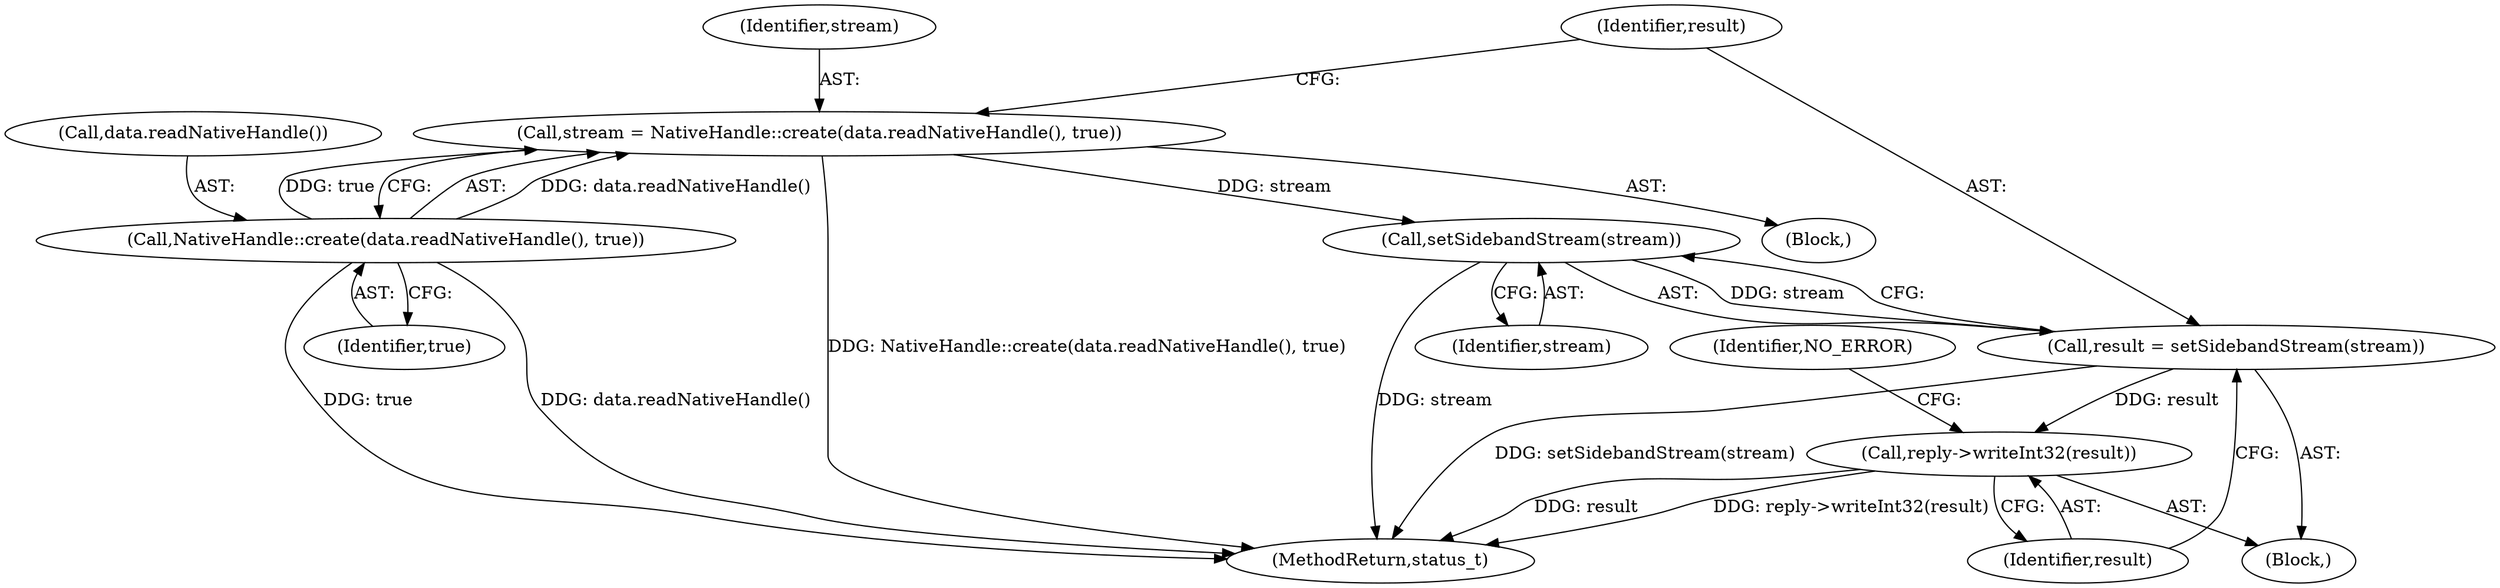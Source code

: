 digraph "0_Android_a30d7d90c4f718e46fb41a99b3d52800e1011b73_0@API" {
"1000488" [label="(Call,stream = NativeHandle::create(data.readNativeHandle(), true))"];
"1000490" [label="(Call,NativeHandle::create(data.readNativeHandle(), true))"];
"1000496" [label="(Call,setSidebandStream(stream))"];
"1000494" [label="(Call,result = setSidebandStream(stream))"];
"1000498" [label="(Call,reply->writeInt32(result))"];
"1000596" [label="(MethodReturn,status_t)"];
"1000489" [label="(Identifier,stream)"];
"1000492" [label="(Identifier,true)"];
"1000501" [label="(Identifier,NO_ERROR)"];
"1000494" [label="(Call,result = setSidebandStream(stream))"];
"1000490" [label="(Call,NativeHandle::create(data.readNativeHandle(), true))"];
"1000479" [label="(Block,)"];
"1000499" [label="(Identifier,result)"];
"1000498" [label="(Call,reply->writeInt32(result))"];
"1000497" [label="(Identifier,stream)"];
"1000496" [label="(Call,setSidebandStream(stream))"];
"1000488" [label="(Call,stream = NativeHandle::create(data.readNativeHandle(), true))"];
"1000495" [label="(Identifier,result)"];
"1000491" [label="(Call,data.readNativeHandle())"];
"1000487" [label="(Block,)"];
"1000488" -> "1000487"  [label="AST: "];
"1000488" -> "1000490"  [label="CFG: "];
"1000489" -> "1000488"  [label="AST: "];
"1000490" -> "1000488"  [label="AST: "];
"1000495" -> "1000488"  [label="CFG: "];
"1000488" -> "1000596"  [label="DDG: NativeHandle::create(data.readNativeHandle(), true)"];
"1000490" -> "1000488"  [label="DDG: data.readNativeHandle()"];
"1000490" -> "1000488"  [label="DDG: true"];
"1000488" -> "1000496"  [label="DDG: stream"];
"1000490" -> "1000492"  [label="CFG: "];
"1000491" -> "1000490"  [label="AST: "];
"1000492" -> "1000490"  [label="AST: "];
"1000490" -> "1000596"  [label="DDG: data.readNativeHandle()"];
"1000490" -> "1000596"  [label="DDG: true"];
"1000496" -> "1000494"  [label="AST: "];
"1000496" -> "1000497"  [label="CFG: "];
"1000497" -> "1000496"  [label="AST: "];
"1000494" -> "1000496"  [label="CFG: "];
"1000496" -> "1000596"  [label="DDG: stream"];
"1000496" -> "1000494"  [label="DDG: stream"];
"1000494" -> "1000479"  [label="AST: "];
"1000495" -> "1000494"  [label="AST: "];
"1000499" -> "1000494"  [label="CFG: "];
"1000494" -> "1000596"  [label="DDG: setSidebandStream(stream)"];
"1000494" -> "1000498"  [label="DDG: result"];
"1000498" -> "1000479"  [label="AST: "];
"1000498" -> "1000499"  [label="CFG: "];
"1000499" -> "1000498"  [label="AST: "];
"1000501" -> "1000498"  [label="CFG: "];
"1000498" -> "1000596"  [label="DDG: reply->writeInt32(result)"];
"1000498" -> "1000596"  [label="DDG: result"];
}
